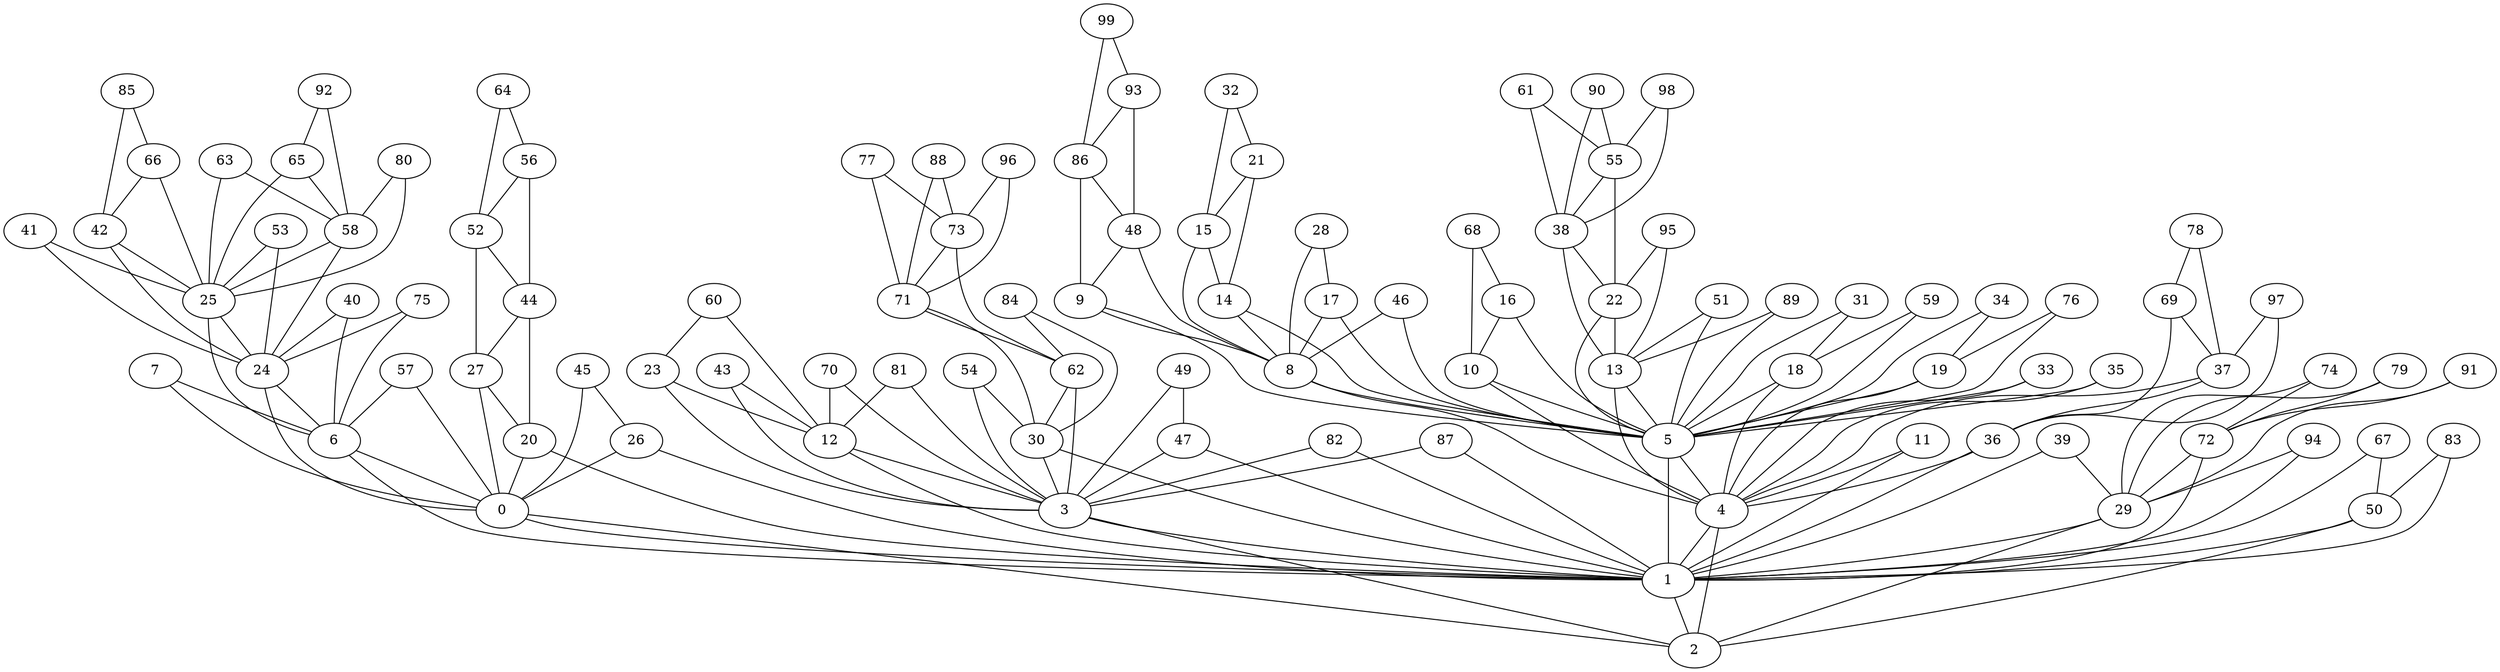 graph {
	0 [label = 0]
	1 [label = 1]
	2 [label = 2]
	3 [label = 3]
	4 [label = 4]
	5 [label = 5]
	6 [label = 6]
	7 [label = 7]
	8 [label = 8]
	9 [label = 9]
	10 [label = 10]
	11 [label = 11]
	12 [label = 12]
	13 [label = 13]
	14 [label = 14]
	15 [label = 15]
	16 [label = 16]
	17 [label = 17]
	18 [label = 18]
	19 [label = 19]
	20 [label = 20]
	21 [label = 21]
	22 [label = 22]
	23 [label = 23]
	24 [label = 24]
	25 [label = 25]
	26 [label = 26]
	27 [label = 27]
	28 [label = 28]
	29 [label = 29]
	30 [label = 30]
	31 [label = 31]
	32 [label = 32]
	33 [label = 33]
	34 [label = 34]
	35 [label = 35]
	36 [label = 36]
	37 [label = 37]
	38 [label = 38]
	39 [label = 39]
	40 [label = 40]
	41 [label = 41]
	42 [label = 42]
	43 [label = 43]
	44 [label = 44]
	45 [label = 45]
	46 [label = 46]
	47 [label = 47]
	48 [label = 48]
	49 [label = 49]
	50 [label = 50]
	51 [label = 51]
	52 [label = 52]
	53 [label = 53]
	54 [label = 54]
	55 [label = 55]
	56 [label = 56]
	57 [label = 57]
	58 [label = 58]
	59 [label = 59]
	60 [label = 60]
	61 [label = 61]
	62 [label = 62]
	63 [label = 63]
	64 [label = 64]
	65 [label = 65]
	66 [label = 66]
	67 [label = 67]
	68 [label = 68]
	69 [label = 69]
	70 [label = 70]
	71 [label = 71]
	72 [label = 72]
	73 [label = 73]
	74 [label = 74]
	75 [label = 75]
	76 [label = 76]
	77 [label = 77]
	78 [label = 78]
	79 [label = 79]
	80 [label = 80]
	81 [label = 81]
	82 [label = 82]
	83 [label = 83]
	84 [label = 84]
	85 [label = 85]
	86 [label = 86]
	87 [label = 87]
	88 [label = 88]
	89 [label = 89]
	90 [label = 90]
	91 [label = 91]
	92 [label = 92]
	93 [label = 93]
	94 [label = 94]
	95 [label = 95]
	96 [label = 96]
	97 [label = 97]
	98 [label = 98]
	99 [label = 99]
	0--1;
	0--2;
	1--2;
	3--1;
	3--2;
	4--1;
	4--2;
	5--4;
	5--1;
	6--0;
	6--1;
	7--6;
	7--0;
	8--5;
	8--4;
	9--8;
	9--5;
	10--5;
	10--4;
	11--4;
	11--1;
	12--3;
	12--1;
	13--5;
	13--4;
	14--8;
	14--5;
	15--14;
	15--8;
	16--10;
	16--5;
	17--8;
	17--5;
	18--5;
	18--4;
	19--5;
	19--4;
	20--0;
	20--1;
	21--15;
	21--14;
	22--13;
	22--5;
	23--12;
	23--3;
	24--6;
	24--0;
	25--24;
	25--6;
	26--0;
	26--1;
	27--20;
	27--0;
	28--17;
	28--8;
	29--1;
	29--2;
	30--3;
	30--1;
	31--18;
	31--5;
	32--21;
	32--15;
	33--5;
	33--4;
	34--19;
	34--5;
	35--5;
	35--4;
	36--4;
	36--1;
	37--36;
	37--4;
	38--22;
	38--13;
	39--29;
	39--1;
	40--24;
	40--6;
	41--25;
	41--24;
	42--25;
	42--24;
	43--12;
	43--3;
	44--27;
	44--20;
	45--26;
	45--0;
	46--8;
	46--5;
	47--3;
	47--1;
	48--9;
	48--8;
	49--47;
	49--3;
	50--1;
	50--2;
	51--13;
	51--5;
	52--44;
	52--27;
	53--25;
	53--24;
	54--30;
	54--3;
	55--38;
	55--22;
	56--52;
	56--44;
	57--6;
	57--0;
	58--25;
	58--24;
	59--18;
	59--5;
	60--23;
	60--12;
	61--55;
	61--38;
	62--30;
	62--3;
	63--58;
	63--25;
	64--56;
	64--52;
	65--58;
	65--25;
	66--42;
	66--25;
	67--50;
	67--1;
	68--16;
	68--10;
	69--37;
	69--36;
	70--12;
	70--3;
	71--62;
	71--30;
	72--29;
	72--1;
	73--71;
	73--62;
	74--72;
	74--29;
	75--24;
	75--6;
	76--19;
	76--5;
	77--73;
	77--71;
	78--69;
	78--37;
	79--72;
	79--29;
	80--58;
	80--25;
	81--12;
	81--3;
	82--3;
	82--1;
	83--50;
	83--1;
	84--62;
	84--30;
	85--66;
	85--42;
	86--48;
	86--9;
	87--3;
	87--1;
	88--73;
	88--71;
	89--13;
	89--5;
	90--55;
	90--38;
	91--72;
	91--29;
	92--65;
	92--58;
	93--86;
	93--48;
	94--29;
	94--1;
	95--22;
	95--13;
	96--73;
	96--71;
	97--37;
	97--36;
	98--55;
	98--38;
	99--93;
	99--86;
}